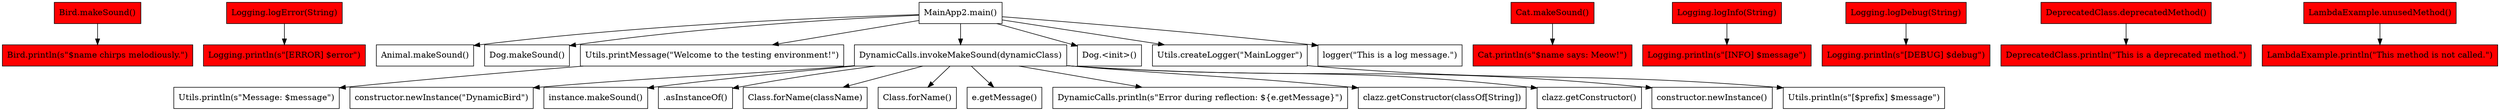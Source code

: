 digraph CallGraph {
  node [shape=box];
  "Bird.makeSound()" [style=filled, fillcolor=red];
  "Logging.logError(String)" [style=filled, fillcolor=red];
  "constructor.newInstance(\"DynamicBird\")" [style=filled, fillcolor=white];
  "MainApp2.main()" [style=filled, fillcolor=white];
  "instance.makeSound()" [style=filled, fillcolor=white];
  "Cat.makeSound()" [style=filled, fillcolor=red];
  "Animal.makeSound()" [style=filled, fillcolor=white];
  "Dog.makeSound()" [style=filled, fillcolor=white];
  "Logging.logInfo(String)" [style=filled, fillcolor=red];
  "Logging.println(s\"[DEBUG] $debug\")" [style=filled, fillcolor=red];
  "Utils.println(s\"Message: $message\")" [style=filled, fillcolor=white];
  ".asInstanceOf()" [style=filled, fillcolor=white];
  "Class.forName(className)" [style=filled, fillcolor=white];
  "Utils.printMessage(\"Welcome to the testing environment!\")" [style=filled, fillcolor=white];
  "DynamicCalls.invokeMakeSound(dynamicClass)" [style=filled, fillcolor=white];
  "Class.forName()" [style=filled, fillcolor=white];
  "Dog.<init>()" [style=filled, fillcolor=white];
  "e.getMessage()" [style=filled, fillcolor=white];
  "DeprecatedClass.deprecatedMethod()" [style=filled, fillcolor=red];
  "Logging.println(s\"[INFO] $message\")" [style=filled, fillcolor=red];
  "LambdaExample.unusedMethod()" [style=filled, fillcolor=red];
  "DynamicCalls.println(s\"Error during reflection: ${e.getMessage}\")" [style=filled, fillcolor=white];
  "Utils.createLogger(\"MainLogger\")" [style=filled, fillcolor=white];
  "clazz.getConstructor(classOf[String])" [style=filled, fillcolor=white];
  "Utils.println(s\"[$prefix] $message\")" [style=filled, fillcolor=white];
  "clazz.getConstructor()" [style=filled, fillcolor=white];
  "Logging.println(s\"[ERROR] $error\")" [style=filled, fillcolor=red];
  "logger(\"This is a log message.\")" [style=filled, fillcolor=white];
  "constructor.newInstance()" [style=filled, fillcolor=white];
  "Cat.println(s\"$name says: Meow!\")" [style=filled, fillcolor=red];
  "Logging.logDebug(String)" [style=filled, fillcolor=red];
  "LambdaExample.println(\"This method is not called.\")" [style=filled, fillcolor=red];
  "Bird.println(s\"$name chirps melodiously.\")" [style=filled, fillcolor=red];
  "DeprecatedClass.println(\"This is a deprecated method.\")" [style=filled, fillcolor=red];
  "DynamicCalls.invokeMakeSound(dynamicClass)" -> "constructor.newInstance(\"DynamicBird\")";
  "Bird.makeSound()" -> "Bird.println(s\"$name chirps melodiously.\")";
  "DynamicCalls.invokeMakeSound(dynamicClass)" -> "instance.makeSound()";
  "Logging.logError(String)" -> "Logging.println(s\"[ERROR] $error\")";
  "Cat.makeSound()" -> "Cat.println(s\"$name says: Meow!\")";
  "DynamicCalls.invokeMakeSound(dynamicClass)" -> "e.getMessage()";
  "MainApp2.main()" -> "Utils.printMessage(\"Welcome to the testing environment!\")";
  "MainApp2.main()" -> "DynamicCalls.invokeMakeSound(dynamicClass)";
  "MainApp2.main()" -> "Dog.makeSound()";
  "Utils.printMessage(\"Welcome to the testing environment!\")" -> "Utils.println(s\"Message: $message\")";
  "DynamicCalls.invokeMakeSound(dynamicClass)" -> "Class.forName()";
  "DynamicCalls.invokeMakeSound(dynamicClass)" -> "clazz.getConstructor(classOf[String])";
  "DynamicCalls.invokeMakeSound(dynamicClass)" -> "constructor.newInstance()";
  "DynamicCalls.invokeMakeSound(dynamicClass)" -> ".asInstanceOf()";
  "MainApp2.main()" -> "Dog.<init>()";
  "MainApp2.main()" -> "Animal.makeSound()";
  "MainApp2.main()" -> "Utils.createLogger(\"MainLogger\")";
  "Logging.logDebug(String)" -> "Logging.println(s\"[DEBUG] $debug\")";
  "Utils.createLogger(\"MainLogger\")" -> "Utils.println(s\"[$prefix] $message\")";
  "MainApp2.main()" -> "logger(\"This is a log message.\")";
  "DynamicCalls.invokeMakeSound(dynamicClass)" -> "Class.forName(className)";
  "DynamicCalls.invokeMakeSound(dynamicClass)" -> "clazz.getConstructor()";
  "LambdaExample.unusedMethod()" -> "LambdaExample.println(\"This method is not called.\")";
  "Logging.logInfo(String)" -> "Logging.println(s\"[INFO] $message\")";
  "DynamicCalls.invokeMakeSound(dynamicClass)" -> "DynamicCalls.println(s\"Error during reflection: ${e.getMessage}\")";
  "DeprecatedClass.deprecatedMethod()" -> "DeprecatedClass.println(\"This is a deprecated method.\")";
}
